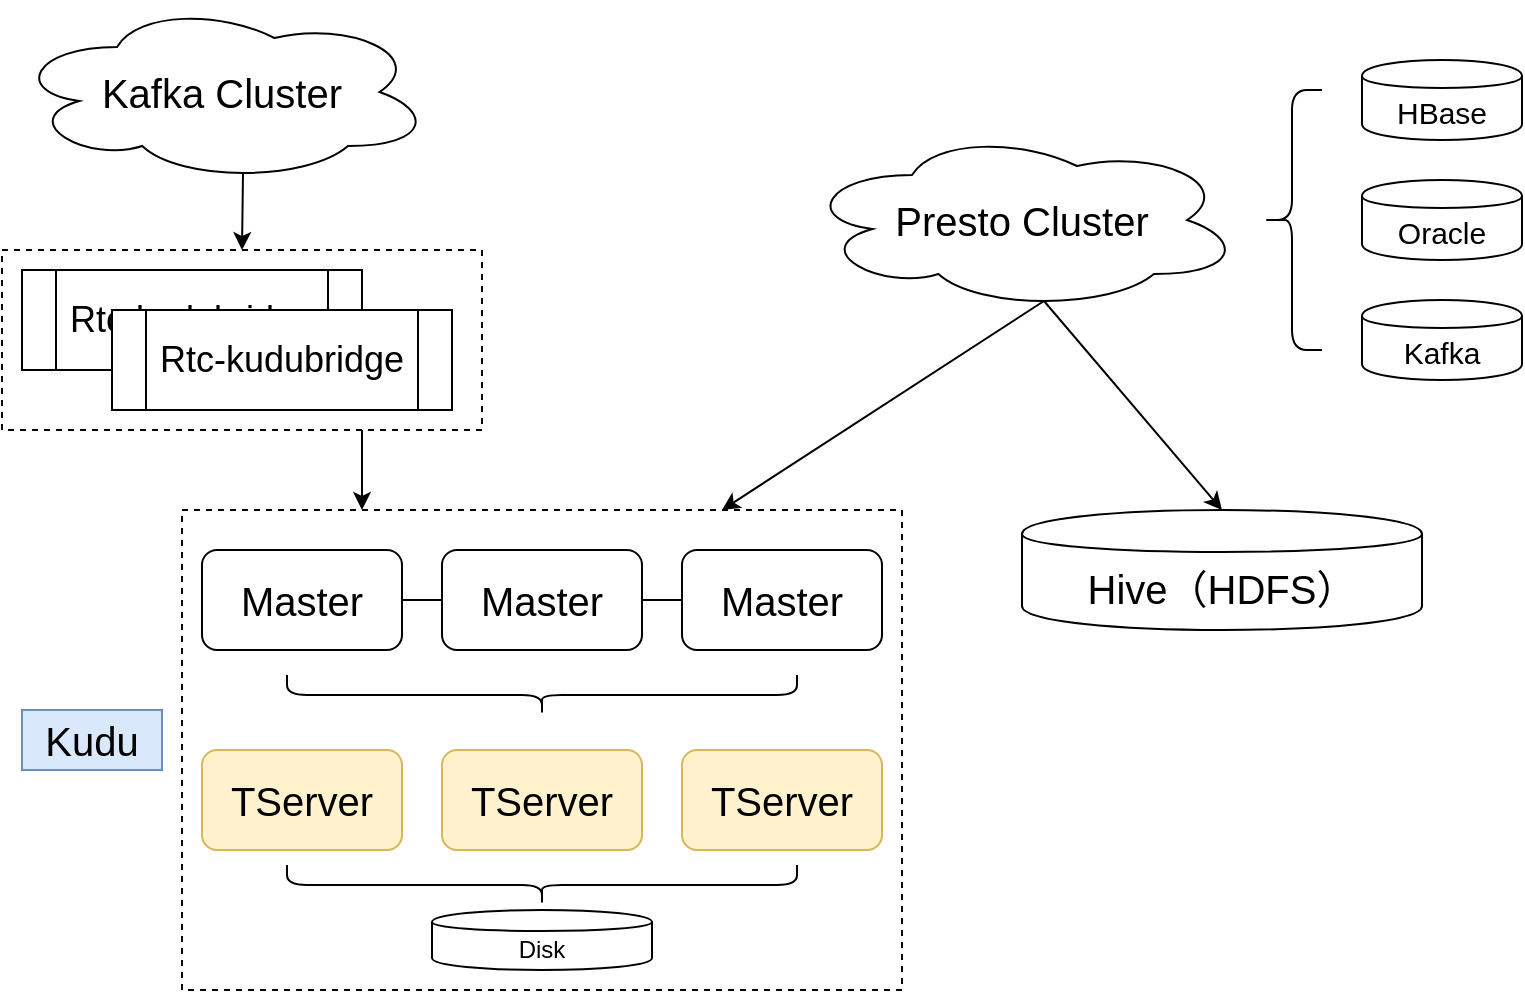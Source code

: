 <mxfile version="13.0.9" type="github">
  <diagram id="33-8tKD1pAXIAg7gAdcv" name="第 1 页">
    <mxGraphModel dx="1038" dy="583" grid="1" gridSize="10" guides="1" tooltips="1" connect="1" arrows="1" fold="1" page="1" pageScale="1" pageWidth="1920" pageHeight="1200" math="0" shadow="0">
      <root>
        <mxCell id="0" />
        <mxCell id="1" parent="0" />
        <mxCell id="IiI1S-2rMs7hSp387NDn-5" value="" style="rounded=0;whiteSpace=wrap;html=1;fillColor=none;dashed=1;" vertex="1" parent="1">
          <mxGeometry x="510" y="210" width="240" height="90" as="geometry" />
        </mxCell>
        <mxCell id="IiI1S-2rMs7hSp387NDn-2" value="&lt;font style=&quot;font-size: 20px&quot;&gt;Kafka Cluster&lt;/font&gt;" style="ellipse;shape=cloud;whiteSpace=wrap;html=1;" vertex="1" parent="1">
          <mxGeometry x="515" y="86" width="210" height="90" as="geometry" />
        </mxCell>
        <mxCell id="IiI1S-2rMs7hSp387NDn-4" value="&lt;font style=&quot;font-size: 18px&quot;&gt;Rtc-kudubridge&lt;/font&gt;" style="shape=process;whiteSpace=wrap;html=1;backgroundOutline=1;" vertex="1" parent="1">
          <mxGeometry x="520" y="220" width="170" height="50" as="geometry" />
        </mxCell>
        <mxCell id="IiI1S-2rMs7hSp387NDn-6" value="" style="endArrow=classic;html=1;exitX=0.55;exitY=0.95;exitDx=0;exitDy=0;exitPerimeter=0;entryX=0.5;entryY=0;entryDx=0;entryDy=0;" edge="1" parent="1" source="IiI1S-2rMs7hSp387NDn-2" target="IiI1S-2rMs7hSp387NDn-5">
          <mxGeometry width="50" height="50" relative="1" as="geometry">
            <mxPoint x="850" y="190" as="sourcePoint" />
            <mxPoint x="900" y="140" as="targetPoint" />
          </mxGeometry>
        </mxCell>
        <mxCell id="IiI1S-2rMs7hSp387NDn-18" value="" style="endArrow=classic;html=1;exitX=0.75;exitY=1;exitDx=0;exitDy=0;entryX=0.25;entryY=0;entryDx=0;entryDy=0;" edge="1" parent="1" source="IiI1S-2rMs7hSp387NDn-5" target="IiI1S-2rMs7hSp387NDn-16">
          <mxGeometry width="50" height="50" relative="1" as="geometry">
            <mxPoint x="870" y="360" as="sourcePoint" />
            <mxPoint x="920" y="310" as="targetPoint" />
          </mxGeometry>
        </mxCell>
        <mxCell id="IiI1S-2rMs7hSp387NDn-19" value="&lt;font style=&quot;font-size: 18px&quot;&gt;Rtc-kudubridge&lt;/font&gt;" style="shape=process;whiteSpace=wrap;html=1;backgroundOutline=1;" vertex="1" parent="1">
          <mxGeometry x="565" y="240" width="170" height="50" as="geometry" />
        </mxCell>
        <mxCell id="IiI1S-2rMs7hSp387NDn-23" value="" style="group" vertex="1" connectable="0" parent="1">
          <mxGeometry x="600" y="340" width="360" height="240" as="geometry" />
        </mxCell>
        <mxCell id="IiI1S-2rMs7hSp387NDn-16" value="" style="rounded=0;whiteSpace=wrap;html=1;fillColor=none;dashed=1;" vertex="1" parent="IiI1S-2rMs7hSp387NDn-23">
          <mxGeometry width="360" height="240" as="geometry" />
        </mxCell>
        <mxCell id="IiI1S-2rMs7hSp387NDn-7" value="&lt;font style=&quot;font-size: 20px&quot;&gt;Master&lt;/font&gt;" style="rounded=1;whiteSpace=wrap;html=1;fillColor=#ffffff;" vertex="1" parent="IiI1S-2rMs7hSp387NDn-23">
          <mxGeometry x="10" y="20" width="100" height="50" as="geometry" />
        </mxCell>
        <mxCell id="IiI1S-2rMs7hSp387NDn-8" value="&lt;font style=&quot;font-size: 20px&quot;&gt;Master&lt;/font&gt;" style="rounded=1;whiteSpace=wrap;html=1;fillColor=#ffffff;" vertex="1" parent="IiI1S-2rMs7hSp387NDn-23">
          <mxGeometry x="130" y="20" width="100" height="50" as="geometry" />
        </mxCell>
        <mxCell id="IiI1S-2rMs7hSp387NDn-9" value="&lt;font style=&quot;font-size: 20px&quot;&gt;Master&lt;/font&gt;" style="rounded=1;whiteSpace=wrap;html=1;fillColor=#ffffff;" vertex="1" parent="IiI1S-2rMs7hSp387NDn-23">
          <mxGeometry x="250" y="20" width="100" height="50" as="geometry" />
        </mxCell>
        <mxCell id="IiI1S-2rMs7hSp387NDn-10" value="" style="endArrow=none;html=1;exitX=1;exitY=0.5;exitDx=0;exitDy=0;entryX=0;entryY=0.5;entryDx=0;entryDy=0;" edge="1" parent="IiI1S-2rMs7hSp387NDn-23" source="IiI1S-2rMs7hSp387NDn-7" target="IiI1S-2rMs7hSp387NDn-8">
          <mxGeometry width="50" height="50" relative="1" as="geometry">
            <mxPoint x="110" y="130" as="sourcePoint" />
            <mxPoint x="160" y="80" as="targetPoint" />
          </mxGeometry>
        </mxCell>
        <mxCell id="IiI1S-2rMs7hSp387NDn-11" value="" style="endArrow=none;html=1;exitX=1;exitY=0.5;exitDx=0;exitDy=0;entryX=0;entryY=0.5;entryDx=0;entryDy=0;" edge="1" parent="IiI1S-2rMs7hSp387NDn-23" source="IiI1S-2rMs7hSp387NDn-8" target="IiI1S-2rMs7hSp387NDn-9">
          <mxGeometry width="50" height="50" relative="1" as="geometry">
            <mxPoint x="240" y="150" as="sourcePoint" />
            <mxPoint x="290" y="100" as="targetPoint" />
          </mxGeometry>
        </mxCell>
        <mxCell id="IiI1S-2rMs7hSp387NDn-12" value="&lt;font style=&quot;font-size: 20px&quot;&gt;TServer&lt;/font&gt;" style="rounded=1;whiteSpace=wrap;html=1;fillColor=#fff2cc;strokeColor=#d6b656;" vertex="1" parent="IiI1S-2rMs7hSp387NDn-23">
          <mxGeometry x="10" y="120" width="100" height="50" as="geometry" />
        </mxCell>
        <mxCell id="IiI1S-2rMs7hSp387NDn-13" value="&lt;font style=&quot;font-size: 20px&quot;&gt;TServer&lt;/font&gt;" style="rounded=1;whiteSpace=wrap;html=1;fillColor=#fff2cc;strokeColor=#d6b656;" vertex="1" parent="IiI1S-2rMs7hSp387NDn-23">
          <mxGeometry x="130" y="120" width="100" height="50" as="geometry" />
        </mxCell>
        <mxCell id="IiI1S-2rMs7hSp387NDn-14" value="&lt;font style=&quot;font-size: 20px&quot;&gt;TServer&lt;/font&gt;" style="rounded=1;whiteSpace=wrap;html=1;fillColor=#fff2cc;strokeColor=#d6b656;" vertex="1" parent="IiI1S-2rMs7hSp387NDn-23">
          <mxGeometry x="250" y="120" width="100" height="50" as="geometry" />
        </mxCell>
        <mxCell id="IiI1S-2rMs7hSp387NDn-15" value="" style="shape=curlyBracket;whiteSpace=wrap;html=1;rounded=1;fillColor=#ffffff;rotation=-90;" vertex="1" parent="IiI1S-2rMs7hSp387NDn-23">
          <mxGeometry x="170" y="-35" width="20" height="255" as="geometry" />
        </mxCell>
        <mxCell id="IiI1S-2rMs7hSp387NDn-20" value="Disk" style="shape=cylinder;whiteSpace=wrap;html=1;boundedLbl=1;backgroundOutline=1;fillColor=#ffffff;" vertex="1" parent="IiI1S-2rMs7hSp387NDn-23">
          <mxGeometry x="125" y="200" width="110" height="30" as="geometry" />
        </mxCell>
        <mxCell id="IiI1S-2rMs7hSp387NDn-22" value="" style="shape=curlyBracket;whiteSpace=wrap;html=1;rounded=1;fillColor=#ffffff;rotation=-90;" vertex="1" parent="IiI1S-2rMs7hSp387NDn-23">
          <mxGeometry x="170" y="60" width="20" height="255" as="geometry" />
        </mxCell>
        <mxCell id="IiI1S-2rMs7hSp387NDn-24" value="&lt;font style=&quot;font-size: 20px&quot;&gt;Presto Cluster&lt;/font&gt;" style="ellipse;shape=cloud;whiteSpace=wrap;html=1;fillColor=#ffffff;" vertex="1" parent="1">
          <mxGeometry x="910" y="150" width="220" height="90" as="geometry" />
        </mxCell>
        <mxCell id="IiI1S-2rMs7hSp387NDn-25" value="" style="endArrow=classic;html=1;exitX=0.55;exitY=0.95;exitDx=0;exitDy=0;exitPerimeter=0;entryX=0.75;entryY=0;entryDx=0;entryDy=0;" edge="1" parent="1" source="IiI1S-2rMs7hSp387NDn-24" target="IiI1S-2rMs7hSp387NDn-16">
          <mxGeometry width="50" height="50" relative="1" as="geometry">
            <mxPoint x="1110" y="380" as="sourcePoint" />
            <mxPoint x="1160" y="330" as="targetPoint" />
          </mxGeometry>
        </mxCell>
        <mxCell id="IiI1S-2rMs7hSp387NDn-26" value="&lt;font style=&quot;font-size: 20px&quot;&gt;Hive（HDFS）&lt;/font&gt;" style="shape=cylinder;whiteSpace=wrap;html=1;boundedLbl=1;backgroundOutline=1;fillColor=#ffffff;" vertex="1" parent="1">
          <mxGeometry x="1020" y="340" width="200" height="60" as="geometry" />
        </mxCell>
        <mxCell id="IiI1S-2rMs7hSp387NDn-27" value="" style="endArrow=classic;html=1;exitX=0.55;exitY=0.95;exitDx=0;exitDy=0;exitPerimeter=0;entryX=0.5;entryY=0;entryDx=0;entryDy=0;" edge="1" parent="1" source="IiI1S-2rMs7hSp387NDn-24" target="IiI1S-2rMs7hSp387NDn-26">
          <mxGeometry width="50" height="50" relative="1" as="geometry">
            <mxPoint x="1260" y="270" as="sourcePoint" />
            <mxPoint x="1310" y="220" as="targetPoint" />
          </mxGeometry>
        </mxCell>
        <mxCell id="IiI1S-2rMs7hSp387NDn-28" value="&lt;font style=&quot;font-size: 15px&quot;&gt;HBase&lt;/font&gt;" style="shape=cylinder;whiteSpace=wrap;html=1;boundedLbl=1;backgroundOutline=1;fillColor=#ffffff;" vertex="1" parent="1">
          <mxGeometry x="1190" y="115" width="80" height="40" as="geometry" />
        </mxCell>
        <mxCell id="IiI1S-2rMs7hSp387NDn-29" value="&lt;font style=&quot;font-size: 15px&quot;&gt;Oracle&lt;/font&gt;" style="shape=cylinder;whiteSpace=wrap;html=1;boundedLbl=1;backgroundOutline=1;fillColor=#ffffff;" vertex="1" parent="1">
          <mxGeometry x="1190" y="175" width="80" height="40" as="geometry" />
        </mxCell>
        <mxCell id="IiI1S-2rMs7hSp387NDn-33" value="&lt;font style=&quot;font-size: 15px&quot;&gt;Kafka&lt;/font&gt;" style="shape=cylinder;whiteSpace=wrap;html=1;boundedLbl=1;backgroundOutline=1;fillColor=#ffffff;" vertex="1" parent="1">
          <mxGeometry x="1190" y="235" width="80" height="40" as="geometry" />
        </mxCell>
        <mxCell id="IiI1S-2rMs7hSp387NDn-34" value="" style="shape=curlyBracket;whiteSpace=wrap;html=1;rounded=1;fillColor=#ffffff;" vertex="1" parent="1">
          <mxGeometry x="1140" y="130" width="30" height="130" as="geometry" />
        </mxCell>
        <mxCell id="IiI1S-2rMs7hSp387NDn-35" value="&lt;font style=&quot;font-size: 20px&quot;&gt;Kudu&lt;/font&gt;" style="text;html=1;strokeColor=#6c8ebf;fillColor=#dae8fc;align=center;verticalAlign=middle;whiteSpace=wrap;rounded=0;" vertex="1" parent="1">
          <mxGeometry x="520" y="440" width="70" height="30" as="geometry" />
        </mxCell>
      </root>
    </mxGraphModel>
  </diagram>
</mxfile>
